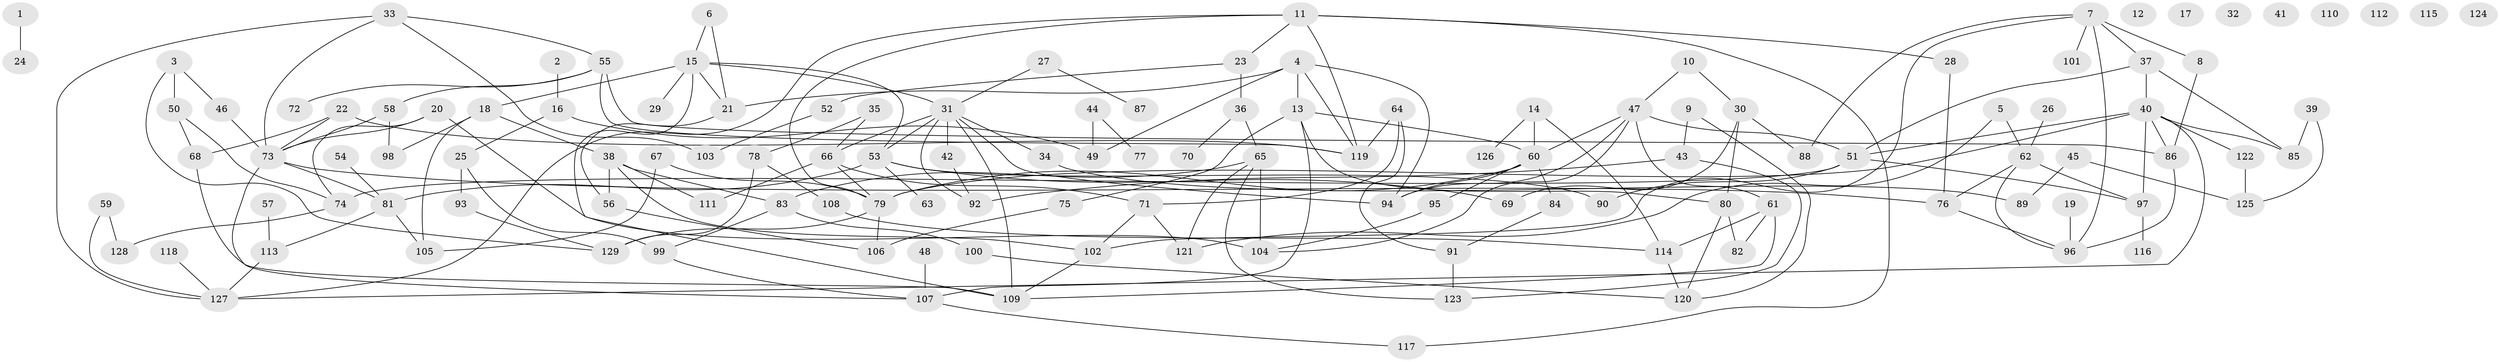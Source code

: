 // coarse degree distribution, {0: 0.17647058823529413, 1: 0.23529411764705882, 3: 0.058823529411764705, 8: 0.058823529411764705, 2: 0.23529411764705882, 6: 0.0784313725490196, 4: 0.058823529411764705, 14: 0.0196078431372549, 7: 0.0392156862745098, 10: 0.0196078431372549, 11: 0.0196078431372549}
// Generated by graph-tools (version 1.1) at 2025/44/03/04/25 21:44:12]
// undirected, 129 vertices, 191 edges
graph export_dot {
graph [start="1"]
  node [color=gray90,style=filled];
  1;
  2;
  3;
  4;
  5;
  6;
  7;
  8;
  9;
  10;
  11;
  12;
  13;
  14;
  15;
  16;
  17;
  18;
  19;
  20;
  21;
  22;
  23;
  24;
  25;
  26;
  27;
  28;
  29;
  30;
  31;
  32;
  33;
  34;
  35;
  36;
  37;
  38;
  39;
  40;
  41;
  42;
  43;
  44;
  45;
  46;
  47;
  48;
  49;
  50;
  51;
  52;
  53;
  54;
  55;
  56;
  57;
  58;
  59;
  60;
  61;
  62;
  63;
  64;
  65;
  66;
  67;
  68;
  69;
  70;
  71;
  72;
  73;
  74;
  75;
  76;
  77;
  78;
  79;
  80;
  81;
  82;
  83;
  84;
  85;
  86;
  87;
  88;
  89;
  90;
  91;
  92;
  93;
  94;
  95;
  96;
  97;
  98;
  99;
  100;
  101;
  102;
  103;
  104;
  105;
  106;
  107;
  108;
  109;
  110;
  111;
  112;
  113;
  114;
  115;
  116;
  117;
  118;
  119;
  120;
  121;
  122;
  123;
  124;
  125;
  126;
  127;
  128;
  129;
  1 -- 24;
  2 -- 16;
  3 -- 46;
  3 -- 50;
  3 -- 129;
  4 -- 13;
  4 -- 21;
  4 -- 49;
  4 -- 94;
  4 -- 119;
  5 -- 62;
  5 -- 121;
  6 -- 15;
  6 -- 21;
  7 -- 8;
  7 -- 37;
  7 -- 88;
  7 -- 96;
  7 -- 101;
  7 -- 102;
  8 -- 86;
  9 -- 43;
  9 -- 120;
  10 -- 30;
  10 -- 47;
  11 -- 23;
  11 -- 28;
  11 -- 79;
  11 -- 117;
  11 -- 119;
  11 -- 127;
  13 -- 60;
  13 -- 75;
  13 -- 80;
  13 -- 107;
  14 -- 60;
  14 -- 114;
  14 -- 126;
  15 -- 18;
  15 -- 21;
  15 -- 29;
  15 -- 31;
  15 -- 53;
  15 -- 109;
  16 -- 25;
  16 -- 49;
  18 -- 38;
  18 -- 98;
  18 -- 105;
  19 -- 96;
  20 -- 73;
  20 -- 74;
  20 -- 104;
  21 -- 56;
  22 -- 68;
  22 -- 73;
  22 -- 119;
  23 -- 36;
  23 -- 52;
  25 -- 93;
  25 -- 99;
  26 -- 62;
  27 -- 31;
  27 -- 87;
  28 -- 76;
  30 -- 69;
  30 -- 80;
  30 -- 88;
  31 -- 34;
  31 -- 42;
  31 -- 53;
  31 -- 66;
  31 -- 92;
  31 -- 94;
  31 -- 109;
  33 -- 55;
  33 -- 73;
  33 -- 103;
  33 -- 127;
  34 -- 89;
  35 -- 66;
  35 -- 78;
  36 -- 65;
  36 -- 70;
  37 -- 40;
  37 -- 51;
  37 -- 85;
  38 -- 56;
  38 -- 83;
  38 -- 102;
  38 -- 111;
  39 -- 85;
  39 -- 125;
  40 -- 51;
  40 -- 79;
  40 -- 85;
  40 -- 86;
  40 -- 97;
  40 -- 122;
  40 -- 127;
  42 -- 92;
  43 -- 92;
  43 -- 123;
  44 -- 49;
  44 -- 77;
  45 -- 89;
  45 -- 125;
  46 -- 73;
  47 -- 51;
  47 -- 60;
  47 -- 61;
  47 -- 94;
  47 -- 104;
  48 -- 107;
  50 -- 68;
  50 -- 74;
  51 -- 74;
  51 -- 90;
  51 -- 97;
  52 -- 103;
  53 -- 63;
  53 -- 69;
  53 -- 81;
  53 -- 90;
  54 -- 81;
  55 -- 58;
  55 -- 72;
  55 -- 86;
  55 -- 119;
  56 -- 106;
  57 -- 113;
  58 -- 73;
  58 -- 98;
  59 -- 127;
  59 -- 128;
  60 -- 79;
  60 -- 84;
  60 -- 94;
  60 -- 95;
  61 -- 82;
  61 -- 109;
  61 -- 114;
  62 -- 76;
  62 -- 96;
  62 -- 97;
  64 -- 71;
  64 -- 91;
  64 -- 119;
  65 -- 83;
  65 -- 104;
  65 -- 121;
  65 -- 123;
  66 -- 71;
  66 -- 79;
  66 -- 111;
  67 -- 79;
  67 -- 105;
  68 -- 109;
  71 -- 102;
  71 -- 121;
  73 -- 76;
  73 -- 81;
  73 -- 107;
  74 -- 128;
  75 -- 106;
  76 -- 96;
  78 -- 108;
  78 -- 129;
  79 -- 106;
  79 -- 129;
  80 -- 82;
  80 -- 120;
  81 -- 105;
  81 -- 113;
  83 -- 99;
  83 -- 100;
  84 -- 91;
  86 -- 96;
  91 -- 123;
  93 -- 129;
  95 -- 104;
  97 -- 116;
  99 -- 107;
  100 -- 120;
  102 -- 109;
  107 -- 117;
  108 -- 114;
  113 -- 127;
  114 -- 120;
  118 -- 127;
  122 -- 125;
}
